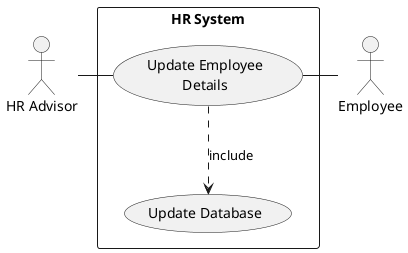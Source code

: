 @startuml

actor HR as "HR Advisor"

actor EMP as "Employee"

rectangle "HR System" {
    usecase UC4 as "Update Employee
    Details"

    usecase UCa as "Update Database"

    HR - UC4
    UC4 ..> UCa : include
    UC4 - EMP
}

@enduml